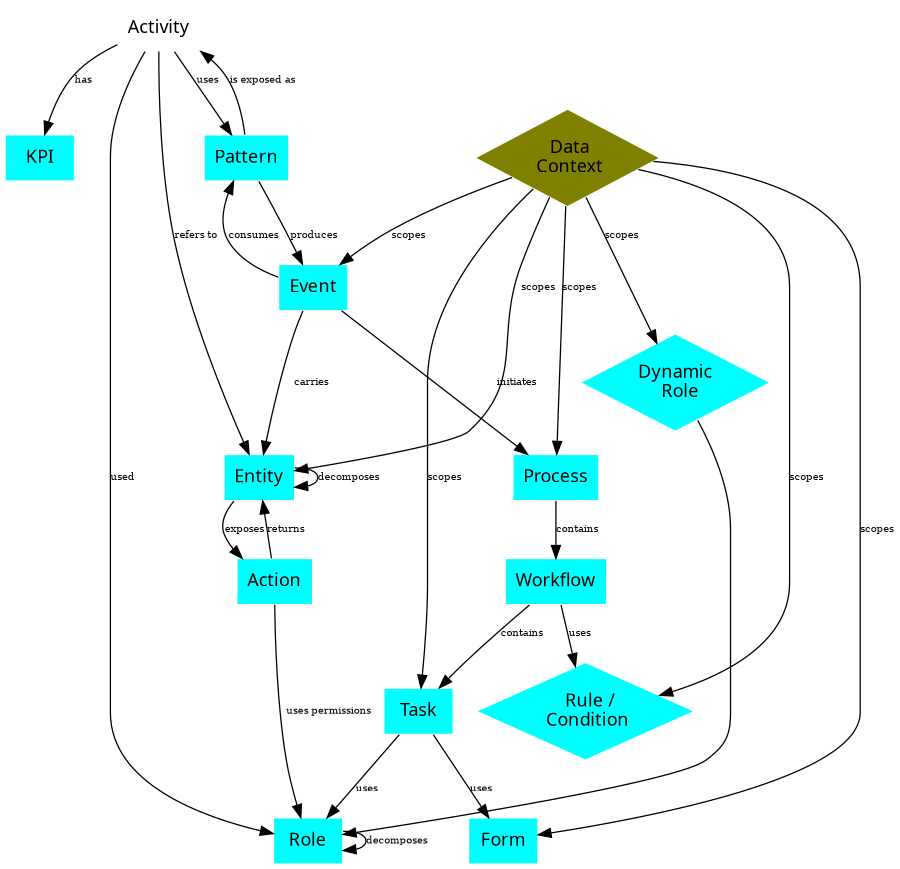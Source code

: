 digraph abstract {

graph [  fontname = "Helvetica-Oblique",
                        fontsize = 36,
                        size = "6,6" ];
node [   shape = diamond,
                        sides = 4,
                        distortion = "0.0",
                        orientation = "0.0",
                        skew = "0.0",
                        color = white,
                        style = filled,
                        fontname = "Helvetica-Outline" ];

  DynamicRole [label="Dynamic\n  Role" fillcolor=Cyan]               
  DataContext [label=" Data\n Context" fillcolor=Olive ]
  RuleCondition [label="  Rule /\n Condition" fillcolor=Cyan]
  Activity [ shape=Box  ]
  KPI [ shape=Box fillcolor=Cyan ]
  Role [ shape=Box fillcolor=Cyan  ]
  Form [ shape=Box fillcolor=Cyan  ]
  Task [ shape=Box fillcolor=Cyan  ]
  Event [ shape=Box fillcolor=Cyan  ]
  Entity [ shape=Box fillcolor=Cyan ]
  Workflow [ shape=Box fillcolor=Cyan ]
  Process [ shape=Box  fillcolor=Cyan ]
  Pattern [ shape=Box fillcolor=Cyan ]
  Action[shape=Box  fillcolor=Cyan ]
  Activity -> Pattern [label ="uses"  fontsize=8 ]
  Activity -> KPI [label ="has" fontsize=8 ]
  Activity -> Role [label ="used" fontsize=8 ]
  Activity -> Entity [label ="refers to"  fontsize=8 ]
  Pattern -> Activity [label = "is exposed as"  fontsize=8 ]
  Pattern -> Event [label = "produces"  fontsize=8 ]
  Event -> Pattern [label = "consumes" fontsize=8  ]
  Event -> Entity [label = "carries" fontsize=8  ]
  Event -> Process [label = "initiates" fontsize=8 ]
  Entity -> Action [label = "exposes" fontsize=8 ]
  Entity -> Entity [label = "decomposes" fontsize=8]
  Role -> Role [label = "decomposes" fontsize=8  ]
  DynamicRole -> Role
  DataContext -> DynamicRole [label = "scopes" fontsize=8 ]
  DataContext -> Process [label = "scopes" fontsize=8 ]
  DataContext -> Task [label = "scopes" fontsize=8 ]
  DataContext -> RuleCondition [label = "scopes" fontsize=8 ]
  DataContext -> Entity [label = "scopes" fontsize=8 ]
  DataContext -> Event [label = "scopes" fontsize=8 ]
  DataContext -> Form [label = "scopes" fontsize=8 ]
  Action -> Entity [label = "returns" fontsize=8 ]
  Action -> Role [label = "uses permissions" fontsize=8 ]
  Process -> Workflow [label = "contains" fontsize=8 ]
  Workflow -> Task [label = "contains" fontsize=8 ]
  Workflow -> RuleCondition [label = "uses" fontsize=8 ]
  Task -> Role [label = "uses" fontsize=8 ]
  Task -> Form [label = "uses" fontsize=8 ]
  }


  

  